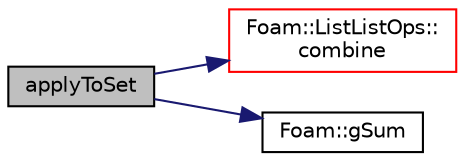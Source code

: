 digraph "applyToSet"
{
  bgcolor="transparent";
  edge [fontname="Helvetica",fontsize="10",labelfontname="Helvetica",labelfontsize="10"];
  node [fontname="Helvetica",fontsize="10",shape=record];
  rankdir="LR";
  Node1 [label="applyToSet",height=0.2,width=0.4,color="black", fillcolor="grey75", style="filled", fontcolor="black"];
  Node1 -> Node2 [color="midnightblue",fontsize="10",style="solid",fontname="Helvetica"];
  Node2 [label="Foam::ListListOps::\lcombine",height=0.2,width=0.4,color="red",URL="$a10777.html#a73f1dd568843026daea0e589bd22dcdf",tooltip="Combines sublists into one big list. "];
  Node1 -> Node3 [color="midnightblue",fontsize="10",style="solid",fontname="Helvetica"];
  Node3 [label="Foam::gSum",height=0.2,width=0.4,color="black",URL="$a10725.html#a11b1ebb4c53ad062332767d75ca96328"];
}
